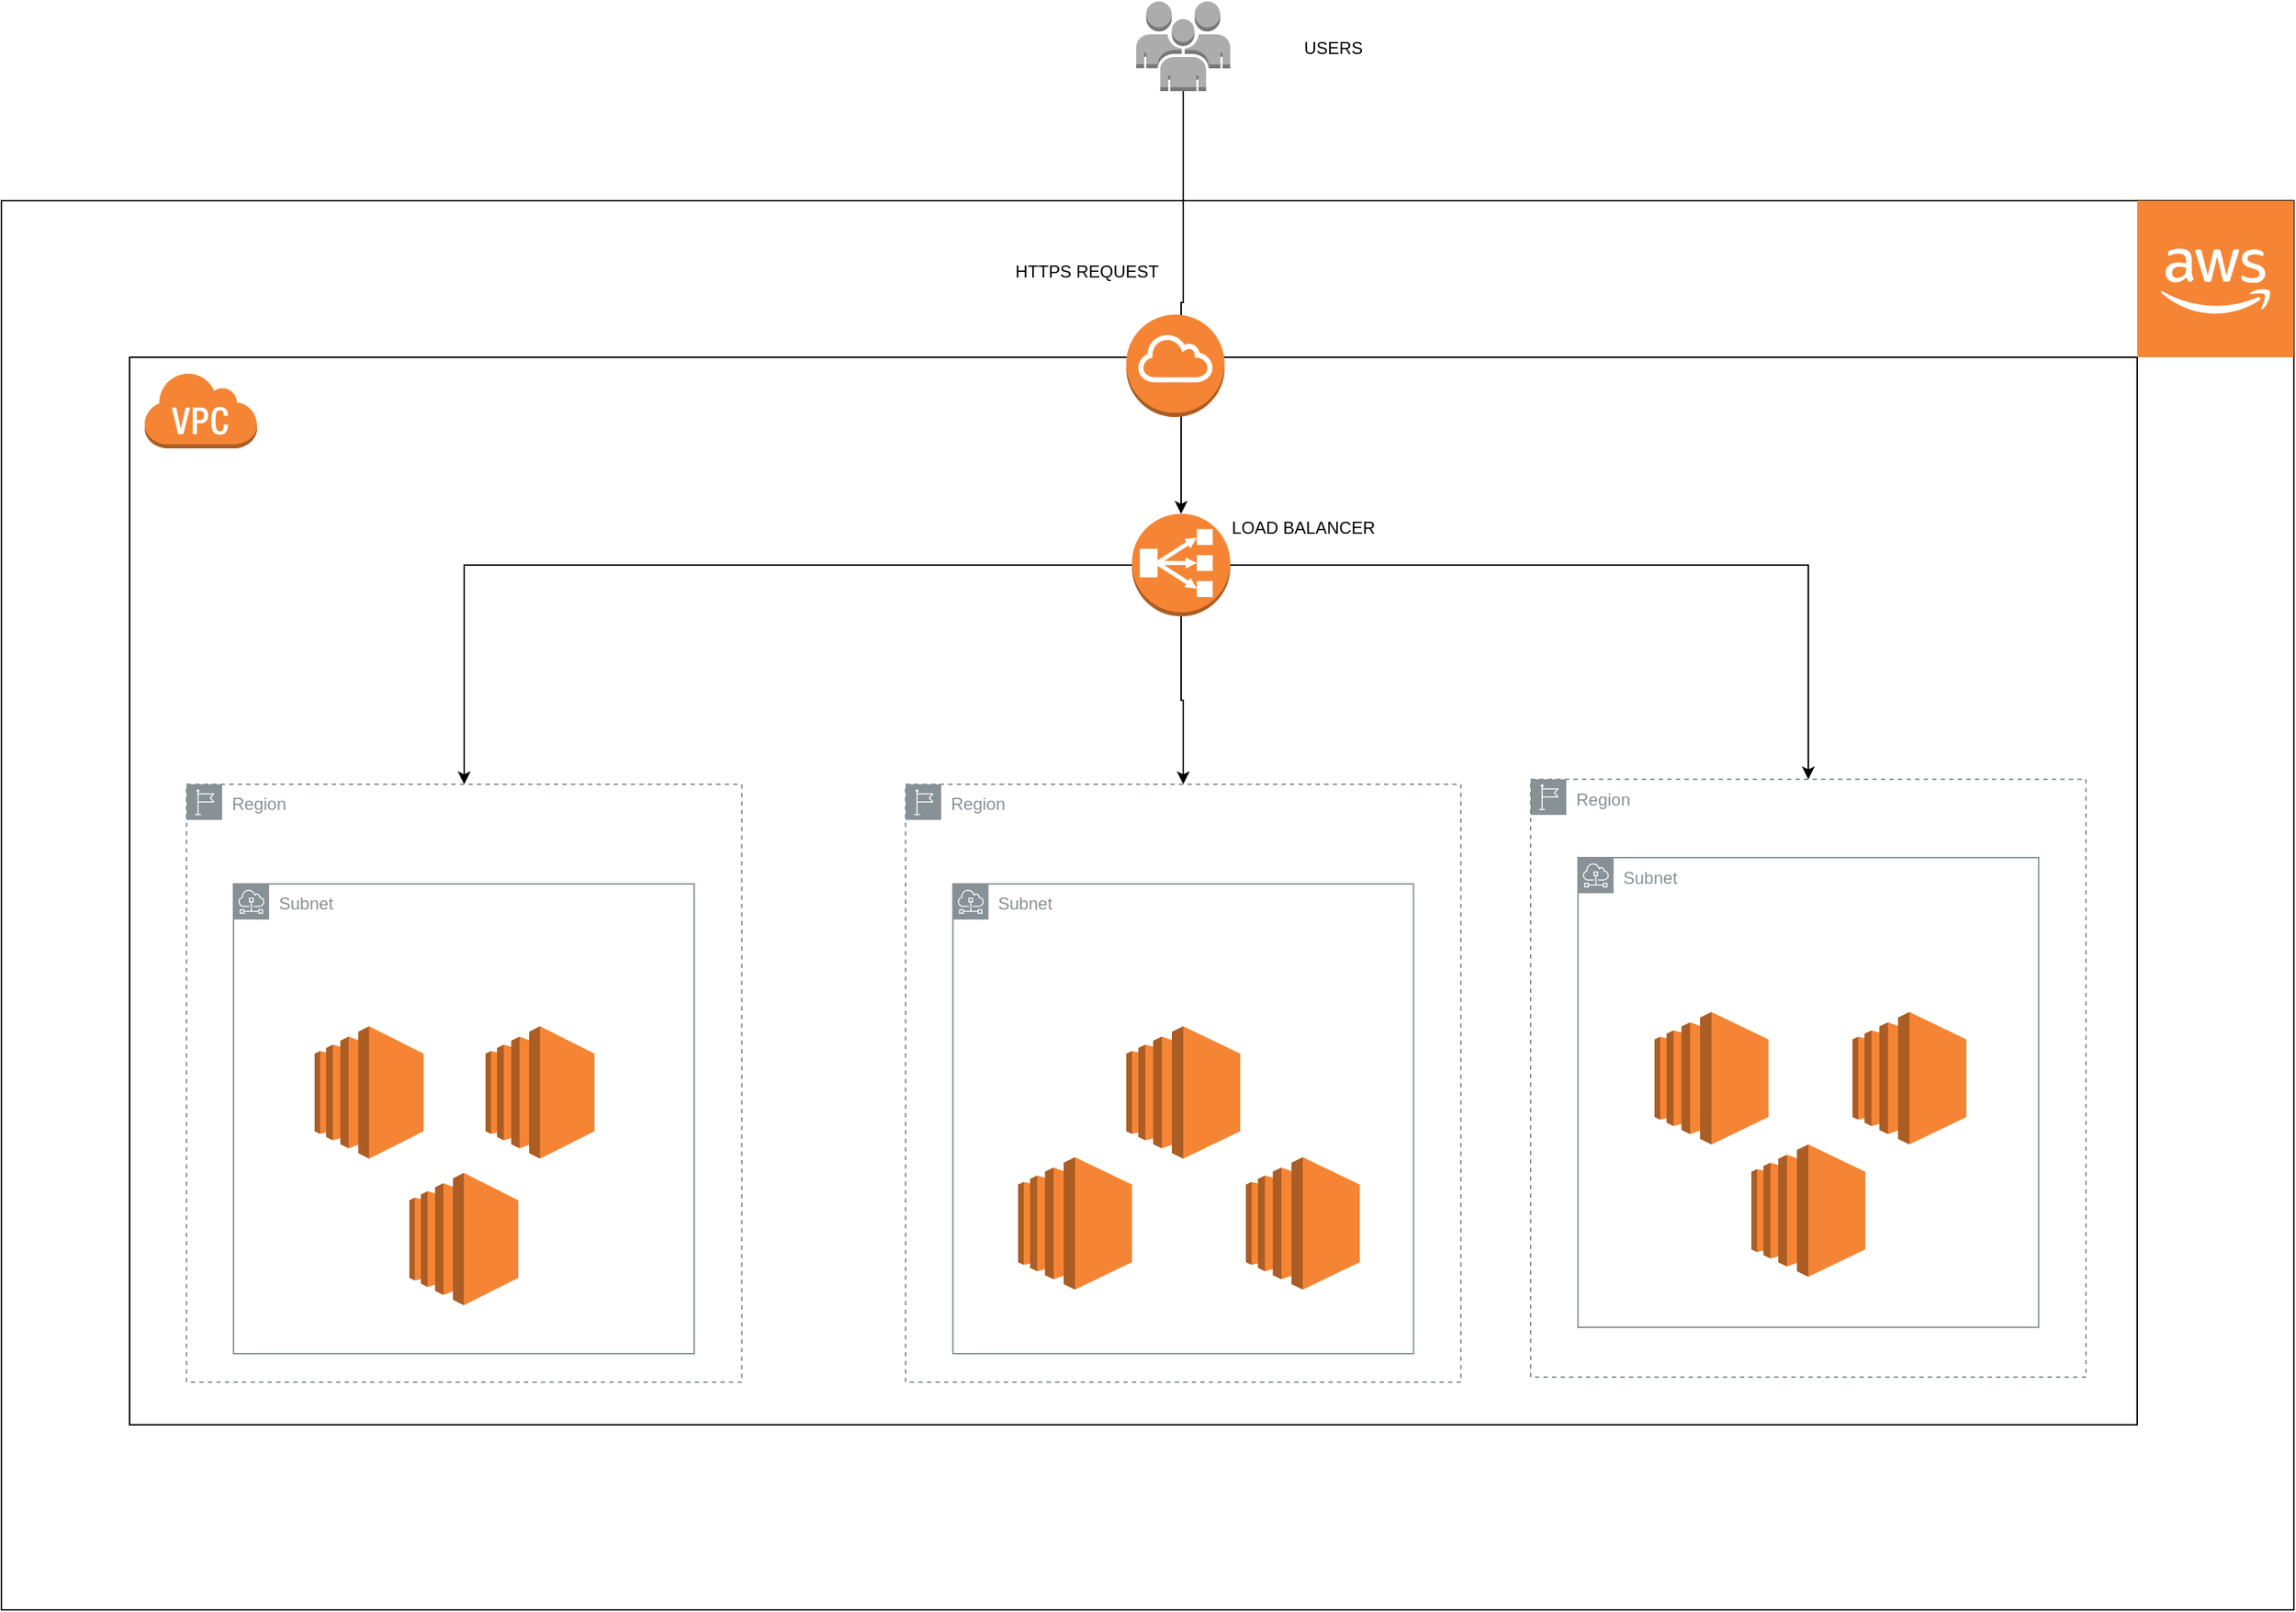 <mxfile version="22.1.3" type="github">
  <diagram name="Página-1" id="iLEfcat6DbPxD0NL8u-s">
    <mxGraphModel dx="3090" dy="2607" grid="1" gridSize="10" guides="1" tooltips="1" connect="1" arrows="1" fold="1" page="1" pageScale="1" pageWidth="827" pageHeight="1169" math="0" shadow="0">
      <root>
        <mxCell id="0" />
        <mxCell id="1" parent="0" />
        <mxCell id="SH0BeQq6R3wMkAR7RaYj-30" value="" style="rounded=0;whiteSpace=wrap;html=1;" parent="1" vertex="1">
          <mxGeometry x="-200" y="-180" width="1610" height="990" as="geometry" />
        </mxCell>
        <mxCell id="SH0BeQq6R3wMkAR7RaYj-2" value="" style="rounded=0;whiteSpace=wrap;html=1;" parent="1" vertex="1">
          <mxGeometry x="-110" y="-70" width="1410" height="750" as="geometry" />
        </mxCell>
        <mxCell id="SH0BeQq6R3wMkAR7RaYj-4" value="" style="outlineConnect=0;dashed=0;verticalLabelPosition=bottom;verticalAlign=top;align=center;html=1;shape=mxgraph.aws3.ec2;fillColor=#F58534;gradientColor=none;" parent="1" vertex="1">
          <mxGeometry x="20" y="400" width="76.5" height="93" as="geometry" />
        </mxCell>
        <mxCell id="SH0BeQq6R3wMkAR7RaYj-5" value="" style="outlineConnect=0;dashed=0;verticalLabelPosition=bottom;verticalAlign=top;align=center;html=1;shape=mxgraph.aws3.ec2;fillColor=#F58534;gradientColor=none;" parent="1" vertex="1">
          <mxGeometry x="590" y="400" width="80" height="93" as="geometry" />
        </mxCell>
        <mxCell id="SH0BeQq6R3wMkAR7RaYj-6" value="" style="outlineConnect=0;dashed=0;verticalLabelPosition=bottom;verticalAlign=top;align=center;html=1;shape=mxgraph.aws3.ec2;fillColor=#F58534;gradientColor=none;" parent="1" vertex="1">
          <mxGeometry x="86.5" y="503" width="76.5" height="93" as="geometry" />
        </mxCell>
        <mxCell id="SH0BeQq6R3wMkAR7RaYj-7" value="" style="outlineConnect=0;dashed=0;verticalLabelPosition=bottom;verticalAlign=top;align=center;html=1;shape=mxgraph.aws3.ec2;fillColor=#F58534;gradientColor=none;" parent="1" vertex="1">
          <mxGeometry x="140" y="400" width="76.5" height="93" as="geometry" />
        </mxCell>
        <mxCell id="SH0BeQq6R3wMkAR7RaYj-9" value="" style="outlineConnect=0;dashed=0;verticalLabelPosition=bottom;verticalAlign=top;align=center;html=1;shape=mxgraph.aws3.ec2;fillColor=#F58534;gradientColor=none;" parent="1" vertex="1">
          <mxGeometry x="674" y="492" width="80" height="93" as="geometry" />
        </mxCell>
        <mxCell id="SH0BeQq6R3wMkAR7RaYj-10" value="" style="outlineConnect=0;dashed=0;verticalLabelPosition=bottom;verticalAlign=top;align=center;html=1;shape=mxgraph.aws3.ec2;fillColor=#F58534;gradientColor=none;" parent="1" vertex="1">
          <mxGeometry x="514" y="492" width="80" height="93" as="geometry" />
        </mxCell>
        <mxCell id="SH0BeQq6R3wMkAR7RaYj-11" value="" style="outlineConnect=0;dashed=0;verticalLabelPosition=bottom;verticalAlign=top;align=center;html=1;shape=mxgraph.aws3.ec2;fillColor=#F58534;gradientColor=none;" parent="1" vertex="1">
          <mxGeometry x="961" y="390" width="80" height="93" as="geometry" />
        </mxCell>
        <mxCell id="SH0BeQq6R3wMkAR7RaYj-12" value="" style="outlineConnect=0;dashed=0;verticalLabelPosition=bottom;verticalAlign=top;align=center;html=1;shape=mxgraph.aws3.ec2;fillColor=#F58534;gradientColor=none;" parent="1" vertex="1">
          <mxGeometry x="1100" y="390" width="80" height="93" as="geometry" />
        </mxCell>
        <mxCell id="SH0BeQq6R3wMkAR7RaYj-13" value="" style="outlineConnect=0;dashed=0;verticalLabelPosition=bottom;verticalAlign=top;align=center;html=1;shape=mxgraph.aws3.ec2;fillColor=#F58534;gradientColor=none;" parent="1" vertex="1">
          <mxGeometry x="1029" y="483" width="80" height="93" as="geometry" />
        </mxCell>
        <mxCell id="SH0BeQq6R3wMkAR7RaYj-14" value="Subnet" style="sketch=0;outlineConnect=0;gradientColor=none;html=1;whiteSpace=wrap;fontSize=12;fontStyle=0;shape=mxgraph.aws4.group;grIcon=mxgraph.aws4.group_subnet;strokeColor=#879196;fillColor=none;verticalAlign=top;align=left;spacingLeft=30;fontColor=#879196;dashed=0;" parent="1" vertex="1">
          <mxGeometry x="-37" y="300" width="323.5" height="330" as="geometry" />
        </mxCell>
        <mxCell id="SH0BeQq6R3wMkAR7RaYj-15" value="Subnet" style="sketch=0;outlineConnect=0;gradientColor=none;html=1;whiteSpace=wrap;fontSize=12;fontStyle=0;shape=mxgraph.aws4.group;grIcon=mxgraph.aws4.group_subnet;strokeColor=#879196;fillColor=none;verticalAlign=top;align=left;spacingLeft=30;fontColor=#879196;dashed=0;" parent="1" vertex="1">
          <mxGeometry x="468.25" y="300" width="323.5" height="330" as="geometry" />
        </mxCell>
        <mxCell id="SH0BeQq6R3wMkAR7RaYj-16" value="Subnet" style="sketch=0;outlineConnect=0;gradientColor=none;html=1;whiteSpace=wrap;fontSize=12;fontStyle=0;shape=mxgraph.aws4.group;grIcon=mxgraph.aws4.group_subnet;strokeColor=#879196;fillColor=none;verticalAlign=top;align=left;spacingLeft=30;fontColor=#879196;dashed=0;" parent="1" vertex="1">
          <mxGeometry x="907.25" y="281.5" width="323.5" height="330" as="geometry" />
        </mxCell>
        <mxCell id="SH0BeQq6R3wMkAR7RaYj-17" value="Region" style="sketch=0;outlineConnect=0;gradientColor=none;html=1;whiteSpace=wrap;fontSize=12;fontStyle=0;shape=mxgraph.aws4.group;grIcon=mxgraph.aws4.group_region;strokeColor=#879196;fillColor=none;verticalAlign=top;align=left;spacingLeft=30;fontColor=#879196;dashed=1;" parent="1" vertex="1">
          <mxGeometry x="-70" y="230" width="390" height="420" as="geometry" />
        </mxCell>
        <mxCell id="SH0BeQq6R3wMkAR7RaYj-18" value="Region" style="sketch=0;outlineConnect=0;gradientColor=none;html=1;whiteSpace=wrap;fontSize=12;fontStyle=0;shape=mxgraph.aws4.group;grIcon=mxgraph.aws4.group_region;strokeColor=#879196;fillColor=none;verticalAlign=top;align=left;spacingLeft=30;fontColor=#879196;dashed=1;" parent="1" vertex="1">
          <mxGeometry x="435" y="230" width="390" height="420" as="geometry" />
        </mxCell>
        <mxCell id="SH0BeQq6R3wMkAR7RaYj-19" value="Region" style="sketch=0;outlineConnect=0;gradientColor=none;html=1;whiteSpace=wrap;fontSize=12;fontStyle=0;shape=mxgraph.aws4.group;grIcon=mxgraph.aws4.group_region;strokeColor=#879196;fillColor=none;verticalAlign=top;align=left;spacingLeft=30;fontColor=#879196;dashed=1;" parent="1" vertex="1">
          <mxGeometry x="874" y="226.5" width="390" height="420" as="geometry" />
        </mxCell>
        <mxCell id="SH0BeQq6R3wMkAR7RaYj-20" value="" style="outlineConnect=0;dashed=0;verticalLabelPosition=bottom;verticalAlign=top;align=center;html=1;shape=mxgraph.aws3.cloud_2;fillColor=#F58534;gradientColor=none;" parent="1" vertex="1">
          <mxGeometry x="1300" y="-180" width="110" height="110" as="geometry" />
        </mxCell>
        <mxCell id="SH0BeQq6R3wMkAR7RaYj-23" style="edgeStyle=orthogonalEdgeStyle;rounded=0;orthogonalLoop=1;jettySize=auto;html=1;" parent="1" source="SH0BeQq6R3wMkAR7RaYj-22" target="SH0BeQq6R3wMkAR7RaYj-17" edge="1">
          <mxGeometry relative="1" as="geometry" />
        </mxCell>
        <mxCell id="SH0BeQq6R3wMkAR7RaYj-25" style="edgeStyle=orthogonalEdgeStyle;rounded=0;orthogonalLoop=1;jettySize=auto;html=1;" parent="1" source="SH0BeQq6R3wMkAR7RaYj-22" target="SH0BeQq6R3wMkAR7RaYj-19" edge="1">
          <mxGeometry relative="1" as="geometry" />
        </mxCell>
        <mxCell id="SH0BeQq6R3wMkAR7RaYj-26" value="" style="edgeStyle=orthogonalEdgeStyle;rounded=0;orthogonalLoop=1;jettySize=auto;html=1;" parent="1" source="SH0BeQq6R3wMkAR7RaYj-22" target="SH0BeQq6R3wMkAR7RaYj-18" edge="1">
          <mxGeometry relative="1" as="geometry" />
        </mxCell>
        <mxCell id="SH0BeQq6R3wMkAR7RaYj-22" value="" style="outlineConnect=0;dashed=0;verticalLabelPosition=bottom;verticalAlign=top;align=center;html=1;shape=mxgraph.aws3.classic_load_balancer;fillColor=#F58534;gradientColor=none;" parent="1" vertex="1">
          <mxGeometry x="594" y="40" width="69" height="72" as="geometry" />
        </mxCell>
        <mxCell id="SH0BeQq6R3wMkAR7RaYj-27" value="" style="outlineConnect=0;dashed=0;verticalLabelPosition=bottom;verticalAlign=top;align=center;html=1;shape=mxgraph.aws3.virtual_private_cloud;fillColor=#F58534;gradientColor=none;" parent="1" vertex="1">
          <mxGeometry x="-100" y="-60" width="79.5" height="54" as="geometry" />
        </mxCell>
        <mxCell id="SH0BeQq6R3wMkAR7RaYj-33" style="edgeStyle=orthogonalEdgeStyle;rounded=0;orthogonalLoop=1;jettySize=auto;html=1;" parent="1" source="SH0BeQq6R3wMkAR7RaYj-31" target="SH0BeQq6R3wMkAR7RaYj-22" edge="1">
          <mxGeometry relative="1" as="geometry" />
        </mxCell>
        <mxCell id="SH0BeQq6R3wMkAR7RaYj-31" value="" style="outlineConnect=0;dashed=0;verticalLabelPosition=bottom;verticalAlign=top;align=center;html=1;shape=mxgraph.aws3.users;fillColor=#ACACAC;gradientColor=none;" parent="1" vertex="1">
          <mxGeometry x="597" y="-320" width="66" height="63" as="geometry" />
        </mxCell>
        <mxCell id="SH0BeQq6R3wMkAR7RaYj-35" value="LOAD BALANCER" style="text;html=1;strokeColor=none;fillColor=none;align=center;verticalAlign=middle;whiteSpace=wrap;rounded=0;" parent="1" vertex="1">
          <mxGeometry x="641.5" y="20" width="145" height="60" as="geometry" />
        </mxCell>
        <mxCell id="SH0BeQq6R3wMkAR7RaYj-36" value="HTTPS REQUEST" style="text;html=1;strokeColor=none;fillColor=none;align=center;verticalAlign=middle;whiteSpace=wrap;rounded=0;" parent="1" vertex="1">
          <mxGeometry x="490" y="-160" width="145" height="60" as="geometry" />
        </mxCell>
        <mxCell id="SH0BeQq6R3wMkAR7RaYj-38" value="USERS" style="text;html=1;strokeColor=none;fillColor=none;align=center;verticalAlign=middle;whiteSpace=wrap;rounded=0;" parent="1" vertex="1">
          <mxGeometry x="663" y="-317" width="145" height="60" as="geometry" />
        </mxCell>
        <mxCell id="SH0BeQq6R3wMkAR7RaYj-39" value="" style="outlineConnect=0;dashed=0;verticalLabelPosition=bottom;verticalAlign=top;align=center;html=1;shape=mxgraph.aws3.internet_gateway;fillColor=#F58534;gradientColor=none;" parent="1" vertex="1">
          <mxGeometry x="590" y="-100" width="69" height="72" as="geometry" />
        </mxCell>
      </root>
    </mxGraphModel>
  </diagram>
</mxfile>
